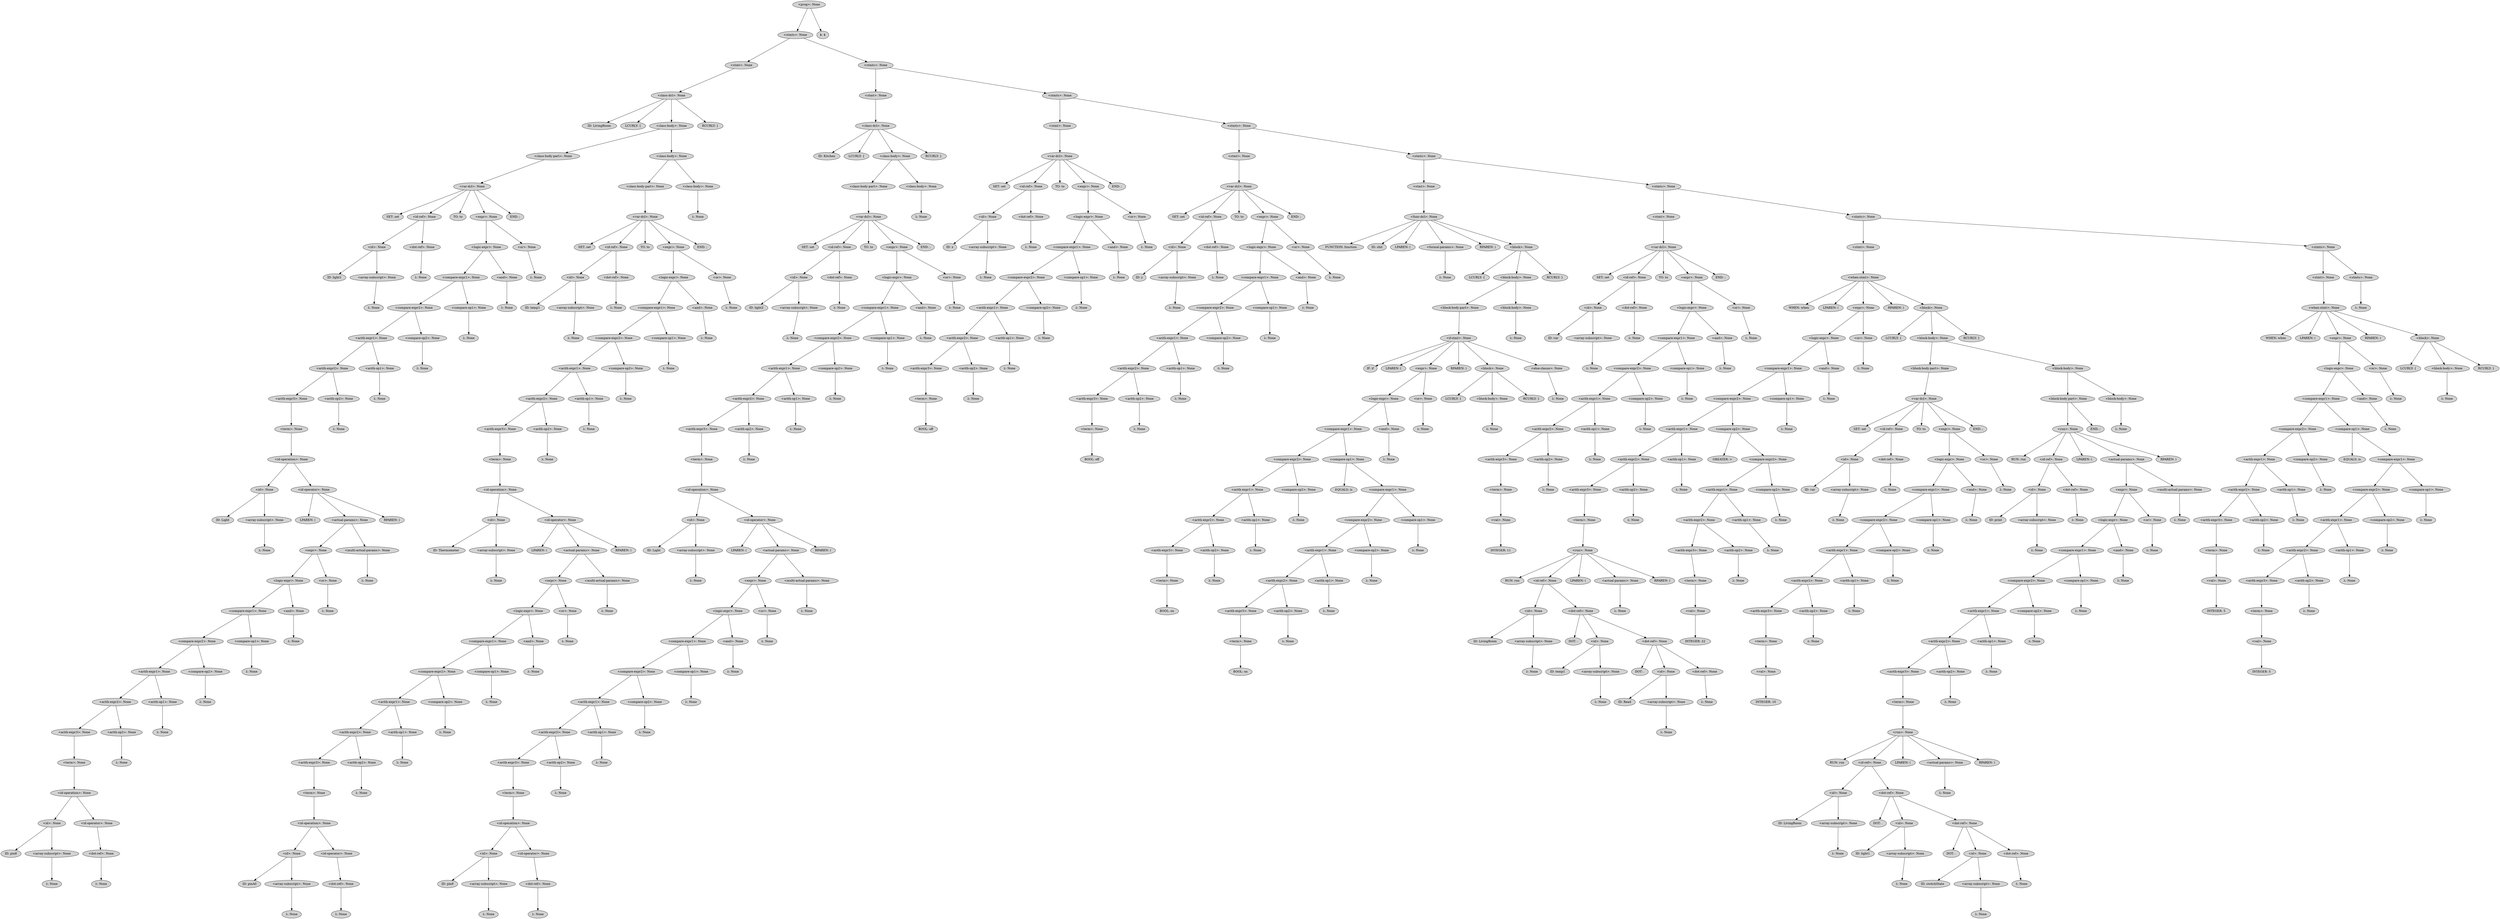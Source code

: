 digraph G {
	graph [ranksep=1.5 ratio=fill]
	node [style=filled]
	overlap=false
	3093263 [label="<prog>: None"]
	3093271 [label="<stmts>: None"]
	3093263 -> 3093271
	3093275 [label="<stmt>: None"]
	3093271 -> 3093275
	3093279 [label="<class-dcl>: None"]
	3093275 -> 3093279
	3093281 [label="ID: LivingRoom"]
	3093279 -> 3093281
	3093283 [label="LCURLY: {"]
	3093279 -> 3093283
	3093285 [label="<class-body>: None"]
	3093279 -> 3093285
	3093289 [label="<class-body-part>: None"]
	3093285 -> 3093289
	3093293 [label="<var-dcl>: None"]
	3093289 -> 3093293
	3093295 [label="SET: set"]
	3093293 -> 3093295
	3093297 [label="<id-ref>: None"]
	3093293 -> 3093297
	3093307 [label="<id>: None"]
	3093297 -> 3093307
	3093311 [label="ID: light1"]
	3093307 -> 3093311
	3093313 [label="<array-subscript>: None"]
	3093307 -> 3093313
	3093315 [label="λ: None"]
	3093313 -> 3093315
	3093309 [label="<dot-ref>: None"]
	3093297 -> 3093309
	3093317 [label="λ: None"]
	3093309 -> 3093317
	3093299 [label="TO: to"]
	3093293 -> 3093299
	3093301 [label="<expr>: None"]
	3093293 -> 3093301
	3093319 [label="<logic-expr>: None"]
	3093301 -> 3093319
	3093323 [label="<compare-expr1>: None"]
	3093319 -> 3093323
	3093327 [label="<compare-expr2>: None"]
	3093323 -> 3093327
	3093331 [label="<arith-expr1>: None"]
	3093327 -> 3093331
	3093335 [label="<arith-expr2>: None"]
	3093331 -> 3093335
	3093339 [label="<arith-expr3>: None"]
	3093335 -> 3093339
	3093343 [label="<term>: None"]
	3093339 -> 3093343
	3093345 [label="<id-operation>: None"]
	3093343 -> 3093345
	3093347 [label="<id>: None"]
	3093345 -> 3093347
	3093351 [label="ID: Light"]
	3093347 -> 3093351
	3093353 [label="<array-subscript>: None"]
	3093347 -> 3093353
	3093355 [label="λ: None"]
	3093353 -> 3093355
	3093349 [label="<id-operator>: None"]
	3093345 -> 3093349
	3093357 [label="LPAREN: ("]
	3093349 -> 3093357
	3093359 [label="<actual-params>: None"]
	3093349 -> 3093359
	3093363 [label="<expr>: None"]
	3093359 -> 3093363
	3093367 [label="<logic-expr>: None"]
	3093363 -> 3093367
	3093371 [label="<compare-expr1>: None"]
	3093367 -> 3093371
	3093375 [label="<compare-expr2>: None"]
	3093371 -> 3093375
	3093379 [label="<arith-expr1>: None"]
	3093375 -> 3093379
	3093383 [label="<arith-expr2>: None"]
	3093379 -> 3093383
	3093387 [label="<arith-expr3>: None"]
	3093383 -> 3093387
	3093391 [label="<term>: None"]
	3093387 -> 3093391
	3093393 [label="<id-operation>: None"]
	3093391 -> 3093393
	3093395 [label="<id>: None"]
	3093393 -> 3093395
	3093399 [label="ID: pin8"]
	3093395 -> 3093399
	3093401 [label="<array-subscript>: None"]
	3093395 -> 3093401
	3093403 [label="λ: None"]
	3093401 -> 3093403
	3093397 [label="<id-operator>: None"]
	3093393 -> 3093397
	3093405 [label="<dot-ref>: None"]
	3093397 -> 3093405
	3093407 [label="λ: None"]
	3093405 -> 3093407
	3093389 [label="<arith-op2>: None"]
	3093383 -> 3093389
	3093409 [label="λ: None"]
	3093389 -> 3093409
	3093385 [label="<arith-op1>: None"]
	3093379 -> 3093385
	3093411 [label="λ: None"]
	3093385 -> 3093411
	3093381 [label="<compare-op2>: None"]
	3093375 -> 3093381
	3093413 [label="λ: None"]
	3093381 -> 3093413
	3093377 [label="<compare-op1>: None"]
	3093371 -> 3093377
	3093415 [label="λ: None"]
	3093377 -> 3093415
	3093373 [label="<and>: None"]
	3093367 -> 3093373
	3093417 [label="λ: None"]
	3093373 -> 3093417
	3093369 [label="<or>: None"]
	3093363 -> 3093369
	3093419 [label="λ: None"]
	3093369 -> 3093419
	3093365 [label="<multi-actual-params>: None"]
	3093359 -> 3093365
	3093421 [label="λ: None"]
	3093365 -> 3093421
	3093361 [label="RPAREN: )"]
	3093349 -> 3093361
	3093341 [label="<arith-op2>: None"]
	3093335 -> 3093341
	3093423 [label="λ: None"]
	3093341 -> 3093423
	3093337 [label="<arith-op1>: None"]
	3093331 -> 3093337
	3093425 [label="λ: None"]
	3093337 -> 3093425
	3093333 [label="<compare-op2>: None"]
	3093327 -> 3093333
	3093427 [label="λ: None"]
	3093333 -> 3093427
	3093329 [label="<compare-op1>: None"]
	3093323 -> 3093329
	3093429 [label="λ: None"]
	3093329 -> 3093429
	3093325 [label="<and>: None"]
	3093319 -> 3093325
	3093431 [label="λ: None"]
	3093325 -> 3093431
	3093321 [label="<or>: None"]
	3093301 -> 3093321
	3093433 [label="λ: None"]
	3093321 -> 3093433
	3093303 [label="END: ;"]
	3093293 -> 3093303
	3093291 [label="<class-body>: None"]
	3093285 -> 3093291
	3093435 [label="<class-body-part>: None"]
	3093291 -> 3093435
	3093439 [label="<var-dcl>: None"]
	3093435 -> 3093439
	3093441 [label="SET: set"]
	3093439 -> 3093441
	3093443 [label="<id-ref>: None"]
	3093439 -> 3093443
	3093453 [label="<id>: None"]
	3093443 -> 3093453
	3093457 [label="ID: temp1"]
	3093453 -> 3093457
	3093459 [label="<array-subscript>: None"]
	3093453 -> 3093459
	3093461 [label="λ: None"]
	3093459 -> 3093461
	3093455 [label="<dot-ref>: None"]
	3093443 -> 3093455
	3093463 [label="λ: None"]
	3093455 -> 3093463
	3093445 [label="TO: to"]
	3093439 -> 3093445
	3093447 [label="<expr>: None"]
	3093439 -> 3093447
	3093465 [label="<logic-expr>: None"]
	3093447 -> 3093465
	3093469 [label="<compare-expr1>: None"]
	3093465 -> 3093469
	3093473 [label="<compare-expr2>: None"]
	3093469 -> 3093473
	3093477 [label="<arith-expr1>: None"]
	3093473 -> 3093477
	3093481 [label="<arith-expr2>: None"]
	3093477 -> 3093481
	3093485 [label="<arith-expr3>: None"]
	3093481 -> 3093485
	3093489 [label="<term>: None"]
	3093485 -> 3093489
	3093491 [label="<id-operation>: None"]
	3093489 -> 3093491
	3093493 [label="<id>: None"]
	3093491 -> 3093493
	3093497 [label="ID: Thermometer"]
	3093493 -> 3093497
	3093499 [label="<array-subscript>: None"]
	3093493 -> 3093499
	3093501 [label="λ: None"]
	3093499 -> 3093501
	3093495 [label="<id-operator>: None"]
	3093491 -> 3093495
	3093503 [label="LPAREN: ("]
	3093495 -> 3093503
	3095811 [label="<actual-params>: None"]
	3093495 -> 3095811
	3095815 [label="<expr>: None"]
	3095811 -> 3095815
	3095819 [label="<logic-expr>: None"]
	3095815 -> 3095819
	3095823 [label="<compare-expr1>: None"]
	3095819 -> 3095823
	3095827 [label="<compare-expr2>: None"]
	3095823 -> 3095827
	3095831 [label="<arith-expr1>: None"]
	3095827 -> 3095831
	3095835 [label="<arith-expr2>: None"]
	3095831 -> 3095835
	3095839 [label="<arith-expr3>: None"]
	3095835 -> 3095839
	3095843 [label="<term>: None"]
	3095839 -> 3095843
	3095845 [label="<id-operation>: None"]
	3095843 -> 3095845
	3095847 [label="<id>: None"]
	3095845 -> 3095847
	3095851 [label="ID: pinA0"]
	3095847 -> 3095851
	3095853 [label="<array-subscript>: None"]
	3095847 -> 3095853
	3095855 [label="λ: None"]
	3095853 -> 3095855
	3095849 [label="<id-operator>: None"]
	3095845 -> 3095849
	3095857 [label="<dot-ref>: None"]
	3095849 -> 3095857
	3095859 [label="λ: None"]
	3095857 -> 3095859
	3095841 [label="<arith-op2>: None"]
	3095835 -> 3095841
	3095861 [label="λ: None"]
	3095841 -> 3095861
	3095837 [label="<arith-op1>: None"]
	3095831 -> 3095837
	3095863 [label="λ: None"]
	3095837 -> 3095863
	3095833 [label="<compare-op2>: None"]
	3095827 -> 3095833
	3095865 [label="λ: None"]
	3095833 -> 3095865
	3095829 [label="<compare-op1>: None"]
	3095823 -> 3095829
	3095867 [label="λ: None"]
	3095829 -> 3095867
	3095825 [label="<and>: None"]
	3095819 -> 3095825
	3095869 [label="λ: None"]
	3095825 -> 3095869
	3095821 [label="<or>: None"]
	3095815 -> 3095821
	3095871 [label="λ: None"]
	3095821 -> 3095871
	3095817 [label="<multi-actual-params>: None"]
	3095811 -> 3095817
	3095873 [label="λ: None"]
	3095817 -> 3095873
	3095813 [label="RPAREN: )"]
	3093495 -> 3095813
	3093487 [label="<arith-op2>: None"]
	3093481 -> 3093487
	3095875 [label="λ: None"]
	3093487 -> 3095875
	3093483 [label="<arith-op1>: None"]
	3093477 -> 3093483
	3095877 [label="λ: None"]
	3093483 -> 3095877
	3093479 [label="<compare-op2>: None"]
	3093473 -> 3093479
	3095879 [label="λ: None"]
	3093479 -> 3095879
	3093475 [label="<compare-op1>: None"]
	3093469 -> 3093475
	3095881 [label="λ: None"]
	3093475 -> 3095881
	3093471 [label="<and>: None"]
	3093465 -> 3093471
	3095883 [label="λ: None"]
	3093471 -> 3095883
	3093467 [label="<or>: None"]
	3093447 -> 3093467
	3095885 [label="λ: None"]
	3093467 -> 3095885
	3093449 [label="END: ;"]
	3093439 -> 3093449
	3093437 [label="<class-body>: None"]
	3093291 -> 3093437
	3095887 [label="λ: None"]
	3093437 -> 3095887
	3093287 [label="RCURLY: }"]
	3093279 -> 3093287
	3093277 [label="<stmts>: None"]
	3093271 -> 3093277
	3095889 [label="<stmt>: None"]
	3093277 -> 3095889
	3095893 [label="<class-dcl>: None"]
	3095889 -> 3095893
	3095895 [label="ID: Kitchen"]
	3095893 -> 3095895
	3095897 [label="LCURLY: {"]
	3095893 -> 3095897
	3095899 [label="<class-body>: None"]
	3095893 -> 3095899
	3095903 [label="<class-body-part>: None"]
	3095899 -> 3095903
	3095907 [label="<var-dcl>: None"]
	3095903 -> 3095907
	3095909 [label="SET: set"]
	3095907 -> 3095909
	3095911 [label="<id-ref>: None"]
	3095907 -> 3095911
	3095921 [label="<id>: None"]
	3095911 -> 3095921
	3095925 [label="ID: light2"]
	3095921 -> 3095925
	3095927 [label="<array-subscript>: None"]
	3095921 -> 3095927
	3095929 [label="λ: None"]
	3095927 -> 3095929
	3095923 [label="<dot-ref>: None"]
	3095911 -> 3095923
	3095931 [label="λ: None"]
	3095923 -> 3095931
	3095913 [label="TO: to"]
	3095907 -> 3095913
	3095915 [label="<expr>: None"]
	3095907 -> 3095915
	3095933 [label="<logic-expr>: None"]
	3095915 -> 3095933
	3095937 [label="<compare-expr1>: None"]
	3095933 -> 3095937
	3095941 [label="<compare-expr2>: None"]
	3095937 -> 3095941
	3095945 [label="<arith-expr1>: None"]
	3095941 -> 3095945
	3095949 [label="<arith-expr2>: None"]
	3095945 -> 3095949
	3095953 [label="<arith-expr3>: None"]
	3095949 -> 3095953
	3095957 [label="<term>: None"]
	3095953 -> 3095957
	3095959 [label="<id-operation>: None"]
	3095957 -> 3095959
	3095961 [label="<id>: None"]
	3095959 -> 3095961
	3095965 [label="ID: Light"]
	3095961 -> 3095965
	3095967 [label="<array-subscript>: None"]
	3095961 -> 3095967
	3095969 [label="λ: None"]
	3095967 -> 3095969
	3095963 [label="<id-operator>: None"]
	3095959 -> 3095963
	3095971 [label="LPAREN: ("]
	3095963 -> 3095971
	3095973 [label="<actual-params>: None"]
	3095963 -> 3095973
	3095977 [label="<expr>: None"]
	3095973 -> 3095977
	3095981 [label="<logic-expr>: None"]
	3095977 -> 3095981
	3095985 [label="<compare-expr1>: None"]
	3095981 -> 3095985
	3095989 [label="<compare-expr2>: None"]
	3095985 -> 3095989
	3095993 [label="<arith-expr1>: None"]
	3095989 -> 3095993
	3095997 [label="<arith-expr2>: None"]
	3095993 -> 3095997
	3096001 [label="<arith-expr3>: None"]
	3095997 -> 3096001
	3096005 [label="<term>: None"]
	3096001 -> 3096005
	3096007 [label="<id-operation>: None"]
	3096005 -> 3096007
	3096009 [label="<id>: None"]
	3096007 -> 3096009
	3096013 [label="ID: pin9"]
	3096009 -> 3096013
	3096015 [label="<array-subscript>: None"]
	3096009 -> 3096015
	3096017 [label="λ: None"]
	3096015 -> 3096017
	3096011 [label="<id-operator>: None"]
	3096007 -> 3096011
	3096019 [label="<dot-ref>: None"]
	3096011 -> 3096019
	3096021 [label="λ: None"]
	3096019 -> 3096021
	3096003 [label="<arith-op2>: None"]
	3095997 -> 3096003
	3096023 [label="λ: None"]
	3096003 -> 3096023
	3095999 [label="<arith-op1>: None"]
	3095993 -> 3095999
	3096025 [label="λ: None"]
	3095999 -> 3096025
	3095995 [label="<compare-op2>: None"]
	3095989 -> 3095995
	3096027 [label="λ: None"]
	3095995 -> 3096027
	3095991 [label="<compare-op1>: None"]
	3095985 -> 3095991
	3096029 [label="λ: None"]
	3095991 -> 3096029
	3095987 [label="<and>: None"]
	3095981 -> 3095987
	3096031 [label="λ: None"]
	3095987 -> 3096031
	3095983 [label="<or>: None"]
	3095977 -> 3095983
	3096033 [label="λ: None"]
	3095983 -> 3096033
	3095979 [label="<multi-actual-params>: None"]
	3095973 -> 3095979
	3096035 [label="λ: None"]
	3095979 -> 3096035
	3095975 [label="RPAREN: )"]
	3095963 -> 3095975
	3095955 [label="<arith-op2>: None"]
	3095949 -> 3095955
	3096037 [label="λ: None"]
	3095955 -> 3096037
	3095951 [label="<arith-op1>: None"]
	3095945 -> 3095951
	3096039 [label="λ: None"]
	3095951 -> 3096039
	3095947 [label="<compare-op2>: None"]
	3095941 -> 3095947
	3096041 [label="λ: None"]
	3095947 -> 3096041
	3095943 [label="<compare-op1>: None"]
	3095937 -> 3095943
	3096043 [label="λ: None"]
	3095943 -> 3096043
	3095939 [label="<and>: None"]
	3095933 -> 3095939
	3096045 [label="λ: None"]
	3095939 -> 3096045
	3095935 [label="<or>: None"]
	3095915 -> 3095935
	3096047 [label="λ: None"]
	3095935 -> 3096047
	3095917 [label="END: ;"]
	3095907 -> 3095917
	3095905 [label="<class-body>: None"]
	3095899 -> 3095905
	3096049 [label="λ: None"]
	3095905 -> 3096049
	3095901 [label="RCURLY: }"]
	3095893 -> 3095901
	3095891 [label="<stmts>: None"]
	3093277 -> 3095891
	3096051 [label="<stmt>: None"]
	3095891 -> 3096051
	3096055 [label="<var-dcl>: None"]
	3096051 -> 3096055
	3096057 [label="SET: set"]
	3096055 -> 3096057
	3096059 [label="<id-ref>: None"]
	3096055 -> 3096059
	3097095 [label="<id>: None"]
	3096059 -> 3097095
	3097099 [label="ID: x"]
	3097095 -> 3097099
	3097101 [label="<array-subscript>: None"]
	3097095 -> 3097101
	3097103 [label="λ: None"]
	3097101 -> 3097103
	3097097 [label="<dot-ref>: None"]
	3096059 -> 3097097
	3097105 [label="λ: None"]
	3097097 -> 3097105
	3096061 [label="TO: to"]
	3096055 -> 3096061
	3096063 [label="<expr>: None"]
	3096055 -> 3096063
	3097107 [label="<logic-expr>: None"]
	3096063 -> 3097107
	3097111 [label="<compare-expr1>: None"]
	3097107 -> 3097111
	3097115 [label="<compare-expr2>: None"]
	3097111 -> 3097115
	3097119 [label="<arith-expr1>: None"]
	3097115 -> 3097119
	3097123 [label="<arith-expr2>: None"]
	3097119 -> 3097123
	3097127 [label="<arith-expr3>: None"]
	3097123 -> 3097127
	3097131 [label="<term>: None"]
	3097127 -> 3097131
	3097133 [label="BOOL: off"]
	3097131 -> 3097133
	3097129 [label="<arith-op2>: None"]
	3097123 -> 3097129
	3097135 [label="λ: None"]
	3097129 -> 3097135
	3097125 [label="<arith-op1>: None"]
	3097119 -> 3097125
	3097137 [label="λ: None"]
	3097125 -> 3097137
	3097121 [label="<compare-op2>: None"]
	3097115 -> 3097121
	3097139 [label="λ: None"]
	3097121 -> 3097139
	3097117 [label="<compare-op1>: None"]
	3097111 -> 3097117
	3097141 [label="λ: None"]
	3097117 -> 3097141
	3097113 [label="<and>: None"]
	3097107 -> 3097113
	3097143 [label="λ: None"]
	3097113 -> 3097143
	3097109 [label="<or>: None"]
	3096063 -> 3097109
	3097145 [label="λ: None"]
	3097109 -> 3097145
	3097091 [label="END: ;"]
	3096055 -> 3097091
	3096053 [label="<stmts>: None"]
	3095891 -> 3096053
	3097147 [label="<stmt>: None"]
	3096053 -> 3097147
	3097151 [label="<var-dcl>: None"]
	3097147 -> 3097151
	3097153 [label="SET: set"]
	3097151 -> 3097153
	3097155 [label="<id-ref>: None"]
	3097151 -> 3097155
	3097165 [label="<id>: None"]
	3097155 -> 3097165
	3097169 [label="ID: y"]
	3097165 -> 3097169
	3097171 [label="<array-subscript>: None"]
	3097165 -> 3097171
	3097173 [label="λ: None"]
	3097171 -> 3097173
	3097167 [label="<dot-ref>: None"]
	3097155 -> 3097167
	3097175 [label="λ: None"]
	3097167 -> 3097175
	3097157 [label="TO: to"]
	3097151 -> 3097157
	3097159 [label="<expr>: None"]
	3097151 -> 3097159
	3097177 [label="<logic-expr>: None"]
	3097159 -> 3097177
	3097181 [label="<compare-expr1>: None"]
	3097177 -> 3097181
	3097185 [label="<compare-expr2>: None"]
	3097181 -> 3097185
	3097189 [label="<arith-expr1>: None"]
	3097185 -> 3097189
	3097193 [label="<arith-expr2>: None"]
	3097189 -> 3097193
	3097197 [label="<arith-expr3>: None"]
	3097193 -> 3097197
	3097201 [label="<term>: None"]
	3097197 -> 3097201
	3097203 [label="BOOL: off"]
	3097201 -> 3097203
	3097199 [label="<arith-op2>: None"]
	3097193 -> 3097199
	3097205 [label="λ: None"]
	3097199 -> 3097205
	3097195 [label="<arith-op1>: None"]
	3097189 -> 3097195
	3097207 [label="λ: None"]
	3097195 -> 3097207
	3097191 [label="<compare-op2>: None"]
	3097185 -> 3097191
	3097209 [label="λ: None"]
	3097191 -> 3097209
	3097187 [label="<compare-op1>: None"]
	3097181 -> 3097187
	3097211 [label="λ: None"]
	3097187 -> 3097211
	3097183 [label="<and>: None"]
	3097177 -> 3097183
	3097213 [label="λ: None"]
	3097183 -> 3097213
	3097179 [label="<or>: None"]
	3097159 -> 3097179
	3097215 [label="λ: None"]
	3097179 -> 3097215
	3097161 [label="END: ;"]
	3097151 -> 3097161
	3097149 [label="<stmts>: None"]
	3096053 -> 3097149
	3097217 [label="<stmt>: None"]
	3097149 -> 3097217
	3097221 [label="<func-dcl>: None"]
	3097217 -> 3097221
	3097223 [label="FUNCTION: function"]
	3097221 -> 3097223
	3097225 [label="ID: shit"]
	3097221 -> 3097225
	3097227 [label="LPAREN: ("]
	3097221 -> 3097227
	3097229 [label="<formal-params>: None"]
	3097221 -> 3097229
	3097237 [label="λ: None"]
	3097229 -> 3097237
	3097231 [label="RPAREN: )"]
	3097221 -> 3097231
	3097235 [label="<block>: None"]
	3097221 -> 3097235
	3097239 [label="LCURLY: {"]
	3097235 -> 3097239
	3097241 [label="<block-body>: None"]
	3097235 -> 3097241
	3097245 [label="<block-body-part>: None"]
	3097241 -> 3097245
	3097249 [label="<if-stmt>: None"]
	3097245 -> 3097249
	3097251 [label="IF: if"]
	3097249 -> 3097251
	3097253 [label="LPAREN: ("]
	3097249 -> 3097253
	3097255 [label="<expr>: None"]
	3097249 -> 3097255
	3097265 [label="<logic-expr>: None"]
	3097255 -> 3097265
	3097269 [label="<compare-expr1>: None"]
	3097265 -> 3097269
	3097273 [label="<compare-expr2>: None"]
	3097269 -> 3097273
	3097277 [label="<arith-expr1>: None"]
	3097273 -> 3097277
	3097281 [label="<arith-expr2>: None"]
	3097277 -> 3097281
	3097285 [label="<arith-expr3>: None"]
	3097281 -> 3097285
	3097289 [label="<term>: None"]
	3097285 -> 3097289
	3097291 [label="BOOL: on"]
	3097289 -> 3097291
	3097287 [label="<arith-op2>: None"]
	3097281 -> 3097287
	3097293 [label="λ: None"]
	3097287 -> 3097293
	3097283 [label="<arith-op1>: None"]
	3097277 -> 3097283
	3097295 [label="λ: None"]
	3097283 -> 3097295
	3097279 [label="<compare-op2>: None"]
	3097273 -> 3097279
	3097297 [label="λ: None"]
	3097279 -> 3097297
	3097275 [label="<compare-op1>: None"]
	3097269 -> 3097275
	3097299 [label="EQUALS: is"]
	3097275 -> 3097299
	3097301 [label="<compare-expr1>: None"]
	3097275 -> 3097301
	3097303 [label="<compare-expr2>: None"]
	3097301 -> 3097303
	3097307 [label="<arith-expr1>: None"]
	3097303 -> 3097307
	3097311 [label="<arith-expr2>: None"]
	3097307 -> 3097311
	3097315 [label="<arith-expr3>: None"]
	3097311 -> 3097315
	3097319 [label="<term>: None"]
	3097315 -> 3097319
	3097321 [label="BOOL: on"]
	3097319 -> 3097321
	3097317 [label="<arith-op2>: None"]
	3097311 -> 3097317
	3097323 [label="λ: None"]
	3097317 -> 3097323
	3097313 [label="<arith-op1>: None"]
	3097307 -> 3097313
	3097325 [label="λ: None"]
	3097313 -> 3097325
	3097309 [label="<compare-op2>: None"]
	3097303 -> 3097309
	3097327 [label="λ: None"]
	3097309 -> 3097327
	3097305 [label="<compare-op1>: None"]
	3097301 -> 3097305
	3097329 [label="λ: None"]
	3097305 -> 3097329
	3097271 [label="<and>: None"]
	3097265 -> 3097271
	3097331 [label="λ: None"]
	3097271 -> 3097331
	3097267 [label="<or>: None"]
	3097255 -> 3097267
	3097333 [label="λ: None"]
	3097267 -> 3097333
	3097257 [label="RPAREN: )"]
	3097249 -> 3097257
	3097259 [label="<block>: None"]
	3097249 -> 3097259
	3097335 [label="LCURLY: {"]
	3097259 -> 3097335
	3097337 [label="<block-body>: None"]
	3097259 -> 3097337
	3097341 [label="λ: None"]
	3097337 -> 3097341
	3097339 [label="RCURLY: }"]
	3097259 -> 3097339
	3097263 [label="<else-clause>: None"]
	3097249 -> 3097263
	3093269 [label="λ: None"]
	3097263 -> 3093269
	3097247 [label="<block-body>: None"]
	3097241 -> 3097247
	3098627 [label="λ: None"]
	3097247 -> 3098627
	3097243 [label="RCURLY: }"]
	3097235 -> 3097243
	3097219 [label="<stmts>: None"]
	3097149 -> 3097219
	3098629 [label="<stmt>: None"]
	3097219 -> 3098629
	3098633 [label="<var-dcl>: None"]
	3098629 -> 3098633
	3098635 [label="SET: set"]
	3098633 -> 3098635
	3098637 [label="<id-ref>: None"]
	3098633 -> 3098637
	3098647 [label="<id>: None"]
	3098637 -> 3098647
	3098651 [label="ID: var"]
	3098647 -> 3098651
	3098653 [label="<array-subscript>: None"]
	3098647 -> 3098653
	3098655 [label="λ: None"]
	3098653 -> 3098655
	3098649 [label="<dot-ref>: None"]
	3098637 -> 3098649
	3098657 [label="λ: None"]
	3098649 -> 3098657
	3098639 [label="TO: to"]
	3098633 -> 3098639
	3098641 [label="<expr>: None"]
	3098633 -> 3098641
	3098659 [label="<logic-expr>: None"]
	3098641 -> 3098659
	3098663 [label="<compare-expr1>: None"]
	3098659 -> 3098663
	3098667 [label="<compare-expr2>: None"]
	3098663 -> 3098667
	3098671 [label="<arith-expr1>: None"]
	3098667 -> 3098671
	3098675 [label="<arith-expr2>: None"]
	3098671 -> 3098675
	3098679 [label="<arith-expr3>: None"]
	3098675 -> 3098679
	3098683 [label="<term>: None"]
	3098679 -> 3098683
	3098685 [label="<val>: None"]
	3098683 -> 3098685
	3098687 [label="INTEGER: 11"]
	3098685 -> 3098687
	3098681 [label="<arith-op2>: None"]
	3098675 -> 3098681
	3098689 [label="λ: None"]
	3098681 -> 3098689
	3098677 [label="<arith-op1>: None"]
	3098671 -> 3098677
	3098691 [label="λ: None"]
	3098677 -> 3098691
	3098673 [label="<compare-op2>: None"]
	3098667 -> 3098673
	3098693 [label="λ: None"]
	3098673 -> 3098693
	3098669 [label="<compare-op1>: None"]
	3098663 -> 3098669
	3098695 [label="λ: None"]
	3098669 -> 3098695
	3098665 [label="<and>: None"]
	3098659 -> 3098665
	3098697 [label="λ: None"]
	3098665 -> 3098697
	3098661 [label="<or>: None"]
	3098641 -> 3098661
	3098699 [label="λ: None"]
	3098661 -> 3098699
	3098643 [label="END: ;"]
	3098633 -> 3098643
	3098631 [label="<stmts>: None"]
	3097219 -> 3098631
	3098701 [label="<stmt>: None"]
	3098631 -> 3098701
	3098705 [label="<when-stmt>: None"]
	3098701 -> 3098705
	3098707 [label="WHEN: when"]
	3098705 -> 3098707
	3098709 [label="LPAREN: ("]
	3098705 -> 3098709
	3098711 [label="<expr>: None"]
	3098705 -> 3098711
	3098719 [label="<logic-expr>: None"]
	3098711 -> 3098719
	3098723 [label="<compare-expr1>: None"]
	3098719 -> 3098723
	3098727 [label="<compare-expr2>: None"]
	3098723 -> 3098727
	3098731 [label="<arith-expr1>: None"]
	3098727 -> 3098731
	3098735 [label="<arith-expr2>: None"]
	3098731 -> 3098735
	3098739 [label="<arith-expr3>: None"]
	3098735 -> 3098739
	3098743 [label="<term>: None"]
	3098739 -> 3098743
	3098745 [label="<run>: None"]
	3098743 -> 3098745
	3098747 [label="RUN: run"]
	3098745 -> 3098747
	3098749 [label="<id-ref>: None"]
	3098745 -> 3098749
	3098759 [label="<id>: None"]
	3098749 -> 3098759
	3098763 [label="ID: LivingRoom"]
	3098759 -> 3098763
	3098765 [label="<array-subscript>: None"]
	3098759 -> 3098765
	3098767 [label="λ: None"]
	3098765 -> 3098767
	3098761 [label="<dot-ref>: None"]
	3098749 -> 3098761
	3098769 [label="DOT: ."]
	3098761 -> 3098769
	3098771 [label="<id>: None"]
	3098761 -> 3098771
	3098775 [label="ID: temp1"]
	3098771 -> 3098775
	3098777 [label="<array-subscript>: None"]
	3098771 -> 3098777
	3098779 [label="λ: None"]
	3098777 -> 3098779
	3098773 [label="<dot-ref>: None"]
	3098761 -> 3098773
	3098781 [label="DOT: ."]
	3098773 -> 3098781
	3098783 [label="<id>: None"]
	3098773 -> 3098783
	3098787 [label="ID: Read"]
	3098783 -> 3098787
	3098789 [label="<array-subscript>: None"]
	3098783 -> 3098789
	3098791 [label="λ: None"]
	3098789 -> 3098791
	3098785 [label="<dot-ref>: None"]
	3098773 -> 3098785
	3098793 [label="λ: None"]
	3098785 -> 3098793
	3098751 [label="LPAREN: ("]
	3098745 -> 3098751
	3098753 [label="<actual-params>: None"]
	3098745 -> 3098753
	3098795 [label="λ: None"]
	3098753 -> 3098795
	3098755 [label="RPAREN: )"]
	3098745 -> 3098755
	3098741 [label="<arith-op2>: None"]
	3098735 -> 3098741
	3098797 [label="λ: None"]
	3098741 -> 3098797
	3098737 [label="<arith-op1>: None"]
	3098731 -> 3098737
	3098799 [label="λ: None"]
	3098737 -> 3098799
	3098733 [label="<compare-op2>: None"]
	3098727 -> 3098733
	3098801 [label="GREATER: >"]
	3098733 -> 3098801
	3098803 [label="<compare-expr2>: None"]
	3098733 -> 3098803
	3098805 [label="<arith-expr1>: None"]
	3098803 -> 3098805
	3098809 [label="<arith-expr2>: None"]
	3098805 -> 3098809
	3098813 [label="<arith-expr3>: None"]
	3098809 -> 3098813
	3098817 [label="<term>: None"]
	3098813 -> 3098817
	3098819 [label="<val>: None"]
	3098817 -> 3098819
	3098821 [label="INTEGER: 22"]
	3098819 -> 3098821
	3098815 [label="<arith-op2>: None"]
	3098809 -> 3098815
	3098823 [label="λ: None"]
	3098815 -> 3098823
	3098811 [label="<arith-op1>: None"]
	3098805 -> 3098811
	3098825 [label="λ: None"]
	3098811 -> 3098825
	3098807 [label="<compare-op2>: None"]
	3098803 -> 3098807
	3098827 [label="λ: None"]
	3098807 -> 3098827
	3098729 [label="<compare-op1>: None"]
	3098723 -> 3098729
	3098829 [label="λ: None"]
	3098729 -> 3098829
	3098725 [label="<and>: None"]
	3098719 -> 3098725
	3098831 [label="λ: None"]
	3098725 -> 3098831
	3098721 [label="<or>: None"]
	3098711 -> 3098721
	3098833 [label="λ: None"]
	3098721 -> 3098833
	3098713 [label="RPAREN: )"]
	3098705 -> 3098713
	3098715 [label="<block>: None"]
	3098705 -> 3098715
	3098835 [label="LCURLY: {"]
	3098715 -> 3098835
	3098837 [label="<block-body>: None"]
	3098715 -> 3098837
	3098841 [label="<block-body-part>: None"]
	3098837 -> 3098841
	3098845 [label="<var-dcl>: None"]
	3098841 -> 3098845
	3098847 [label="SET: set"]
	3098845 -> 3098847
	3098849 [label="<id-ref>: None"]
	3098845 -> 3098849
	3098859 [label="<id>: None"]
	3098849 -> 3098859
	3098863 [label="ID: var"]
	3098859 -> 3098863
	3098865 [label="<array-subscript>: None"]
	3098859 -> 3098865
	3098867 [label="λ: None"]
	3098865 -> 3098867
	3098861 [label="<dot-ref>: None"]
	3098849 -> 3098861
	3098869 [label="λ: None"]
	3098861 -> 3098869
	3098851 [label="TO: to"]
	3098845 -> 3098851
	3098853 [label="<expr>: None"]
	3098845 -> 3098853
	3098871 [label="<logic-expr>: None"]
	3098853 -> 3098871
	3098875 [label="<compare-expr1>: None"]
	3098871 -> 3098875
	3098879 [label="<compare-expr2>: None"]
	3098875 -> 3098879
	3099653 [label="<arith-expr1>: None"]
	3098879 -> 3099653
	3099657 [label="<arith-expr2>: None"]
	3099653 -> 3099657
	3099661 [label="<arith-expr3>: None"]
	3099657 -> 3099661
	3099665 [label="<term>: None"]
	3099661 -> 3099665
	3099667 [label="<val>: None"]
	3099665 -> 3099667
	3099669 [label="INTEGER: 10"]
	3099667 -> 3099669
	3099663 [label="<arith-op2>: None"]
	3099657 -> 3099663
	3099671 [label="λ: None"]
	3099663 -> 3099671
	3099659 [label="<arith-op1>: None"]
	3099653 -> 3099659
	3099673 [label="λ: None"]
	3099659 -> 3099673
	3099655 [label="<compare-op2>: None"]
	3098879 -> 3099655
	3099675 [label="λ: None"]
	3099655 -> 3099675
	3099651 [label="<compare-op1>: None"]
	3098875 -> 3099651
	3099677 [label="λ: None"]
	3099651 -> 3099677
	3098877 [label="<and>: None"]
	3098871 -> 3098877
	3099679 [label="λ: None"]
	3098877 -> 3099679
	3098873 [label="<or>: None"]
	3098853 -> 3098873
	3099681 [label="λ: None"]
	3098873 -> 3099681
	3098855 [label="END: ;"]
	3098845 -> 3098855
	3098843 [label="<block-body>: None"]
	3098837 -> 3098843
	3099683 [label="<block-body-part>: None"]
	3098843 -> 3099683
	3099687 [label="<run>: None"]
	3099683 -> 3099687
	3099691 [label="RUN: run"]
	3099687 -> 3099691
	3099693 [label="<id-ref>: None"]
	3099687 -> 3099693
	3099703 [label="<id>: None"]
	3099693 -> 3099703
	3099707 [label="ID: print"]
	3099703 -> 3099707
	3099709 [label="<array-subscript>: None"]
	3099703 -> 3099709
	3099711 [label="λ: None"]
	3099709 -> 3099711
	3099705 [label="<dot-ref>: None"]
	3099693 -> 3099705
	3099713 [label="λ: None"]
	3099705 -> 3099713
	3099695 [label="LPAREN: ("]
	3099687 -> 3099695
	3099697 [label="<actual-params>: None"]
	3099687 -> 3099697
	3099715 [label="<expr>: None"]
	3099697 -> 3099715
	3099719 [label="<logic-expr>: None"]
	3099715 -> 3099719
	3099723 [label="<compare-expr1>: None"]
	3099719 -> 3099723
	3099727 [label="<compare-expr2>: None"]
	3099723 -> 3099727
	3099731 [label="<arith-expr1>: None"]
	3099727 -> 3099731
	3099735 [label="<arith-expr2>: None"]
	3099731 -> 3099735
	3099739 [label="<arith-expr3>: None"]
	3099735 -> 3099739
	3099743 [label="<term>: None"]
	3099739 -> 3099743
	3099745 [label="<run>: None"]
	3099743 -> 3099745
	3099747 [label="RUN: run"]
	3099745 -> 3099747
	3099749 [label="<id-ref>: None"]
	3099745 -> 3099749
	3099759 [label="<id>: None"]
	3099749 -> 3099759
	3099763 [label="ID: LivingRoom"]
	3099759 -> 3099763
	3099765 [label="<array-subscript>: None"]
	3099759 -> 3099765
	3099767 [label="λ: None"]
	3099765 -> 3099767
	3099761 [label="<dot-ref>: None"]
	3099749 -> 3099761
	3099769 [label="DOT: ."]
	3099761 -> 3099769
	3099771 [label="<id>: None"]
	3099761 -> 3099771
	3099775 [label="ID: light1"]
	3099771 -> 3099775
	3099777 [label="<array-subscript>: None"]
	3099771 -> 3099777
	3099779 [label="λ: None"]
	3099777 -> 3099779
	3099773 [label="<dot-ref>: None"]
	3099761 -> 3099773
	3099781 [label="DOT: ."]
	3099773 -> 3099781
	3099783 [label="<id>: None"]
	3099773 -> 3099783
	3099787 [label="ID: switchState"]
	3099783 -> 3099787
	3099789 [label="<array-subscript>: None"]
	3099783 -> 3099789
	3099791 [label="λ: None"]
	3099789 -> 3099791
	3099785 [label="<dot-ref>: None"]
	3099773 -> 3099785
	3099793 [label="λ: None"]
	3099785 -> 3099793
	3099751 [label="LPAREN: ("]
	3099745 -> 3099751
	3099753 [label="<actual-params>: None"]
	3099745 -> 3099753
	3099795 [label="λ: None"]
	3099753 -> 3099795
	3099755 [label="RPAREN: )"]
	3099745 -> 3099755
	3099741 [label="<arith-op2>: None"]
	3099735 -> 3099741
	3099797 [label="λ: None"]
	3099741 -> 3099797
	3099737 [label="<arith-op1>: None"]
	3099731 -> 3099737
	3099799 [label="λ: None"]
	3099737 -> 3099799
	3099733 [label="<compare-op2>: None"]
	3099727 -> 3099733
	3099801 [label="λ: None"]
	3099733 -> 3099801
	3099729 [label="<compare-op1>: None"]
	3099723 -> 3099729
	3099803 [label="λ: None"]
	3099729 -> 3099803
	3099725 [label="<and>: None"]
	3099719 -> 3099725
	3099805 [label="λ: None"]
	3099725 -> 3099805
	3099721 [label="<or>: None"]
	3099715 -> 3099721
	3099807 [label="λ: None"]
	3099721 -> 3099807
	3099717 [label="<multi-actual-params>: None"]
	3099697 -> 3099717
	3099809 [label="λ: None"]
	3099717 -> 3099809
	3099699 [label="RPAREN: )"]
	3099687 -> 3099699
	3099689 [label="END: ;"]
	3099683 -> 3099689
	3099685 [label="<block-body>: None"]
	3098843 -> 3099685
	3099811 [label="λ: None"]
	3099685 -> 3099811
	3098839 [label="RCURLY: }"]
	3098715 -> 3098839
	3098703 [label="<stmts>: None"]
	3098631 -> 3098703
	3099813 [label="<stmt>: None"]
	3098703 -> 3099813
	3099817 [label="<when-stmt>: None"]
	3099813 -> 3099817
	3099819 [label="WHEN: when"]
	3099817 -> 3099819
	3099821 [label="LPAREN: ("]
	3099817 -> 3099821
	3099823 [label="<expr>: None"]
	3099817 -> 3099823
	3099831 [label="<logic-expr>: None"]
	3099823 -> 3099831
	3099835 [label="<compare-expr1>: None"]
	3099831 -> 3099835
	3099839 [label="<compare-expr2>: None"]
	3099835 -> 3099839
	3099843 [label="<arith-expr1>: None"]
	3099839 -> 3099843
	3099847 [label="<arith-expr2>: None"]
	3099843 -> 3099847
	3099851 [label="<arith-expr3>: None"]
	3099847 -> 3099851
	3099855 [label="<term>: None"]
	3099851 -> 3099855
	3099857 [label="<val>: None"]
	3099855 -> 3099857
	3099859 [label="INTEGER: 5"]
	3099857 -> 3099859
	3099853 [label="<arith-op2>: None"]
	3099847 -> 3099853
	3099861 [label="λ: None"]
	3099853 -> 3099861
	3099849 [label="<arith-op1>: None"]
	3099843 -> 3099849
	3099863 [label="λ: None"]
	3099849 -> 3099863
	3099845 [label="<compare-op2>: None"]
	3099839 -> 3099845
	3099865 [label="λ: None"]
	3099845 -> 3099865
	3099841 [label="<compare-op1>: None"]
	3099835 -> 3099841
	3099867 [label="EQUALS: is"]
	3099841 -> 3099867
	3099869 [label="<compare-expr1>: None"]
	3099841 -> 3099869
	3099871 [label="<compare-expr2>: None"]
	3099869 -> 3099871
	3099875 [label="<arith-expr1>: None"]
	3099871 -> 3099875
	3099879 [label="<arith-expr2>: None"]
	3099875 -> 3099879
	3099883 [label="<arith-expr3>: None"]
	3099879 -> 3099883
	3099887 [label="<term>: None"]
	3099883 -> 3099887
	3099889 [label="<val>: None"]
	3099887 -> 3099889
	3099891 [label="INTEGER: 5"]
	3099889 -> 3099891
	3099885 [label="<arith-op2>: None"]
	3099879 -> 3099885
	3099893 [label="λ: None"]
	3099885 -> 3099893
	3099881 [label="<arith-op1>: None"]
	3099875 -> 3099881
	3099895 [label="λ: None"]
	3099881 -> 3099895
	3099877 [label="<compare-op2>: None"]
	3099871 -> 3099877
	3099897 [label="λ: None"]
	3099877 -> 3099897
	3099873 [label="<compare-op1>: None"]
	3099869 -> 3099873
	3099899 [label="λ: None"]
	3099873 -> 3099899
	3099837 [label="<and>: None"]
	3099831 -> 3099837
	3099901 [label="λ: None"]
	3099837 -> 3099901
	3099833 [label="<or>: None"]
	3099823 -> 3099833
	3099903 [label="λ: None"]
	3099833 -> 3099903
	3099825 [label="RPAREN: )"]
	3099817 -> 3099825
	3099827 [label="<block>: None"]
	3099817 -> 3099827
	3101187 [label="LCURLY: {"]
	3099827 -> 3101187
	3101189 [label="<block-body>: None"]
	3099827 -> 3101189
	3101193 [label="λ: None"]
	3101189 -> 3101193
	3101191 [label="RCURLY: }"]
	3099827 -> 3101191
	3099815 [label="<stmts>: None"]
	3098703 -> 3099815
	3101195 [label="λ: None"]
	3099815 -> 3101195
	3093273 [label="$: $"]
	3093263 -> 3093273
}
